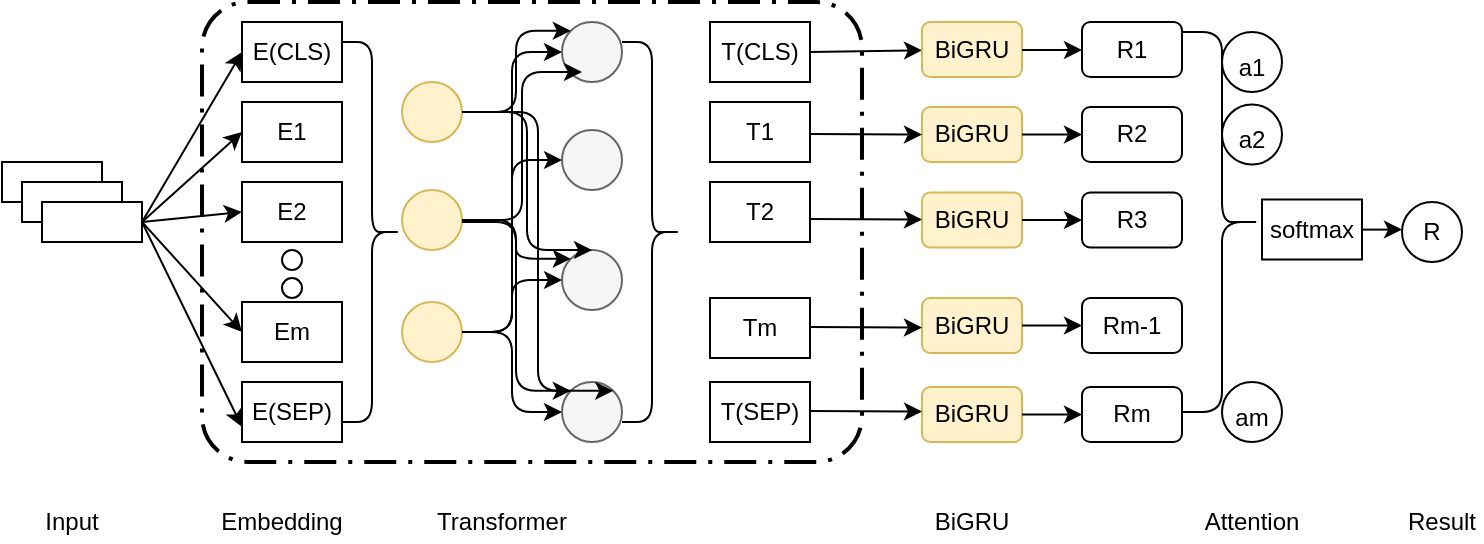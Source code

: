 <mxfile version="14.2.9" type="github">
  <diagram id="gOQnIYlH0-e6RpDGOTn3" name="Page-1">
    <mxGraphModel dx="1038" dy="548" grid="1" gridSize="10" guides="1" tooltips="1" connect="1" arrows="1" fold="1" page="1" pageScale="1" pageWidth="827" pageHeight="1169" math="0" shadow="0">
      <root>
        <mxCell id="0" />
        <mxCell id="1" parent="0" />
        <mxCell id="fXrZECT560juwDlaciR6-1" value="" style="rounded=0;whiteSpace=wrap;html=1;" parent="1" vertex="1">
          <mxGeometry x="10" y="190" width="50" height="20" as="geometry" />
        </mxCell>
        <mxCell id="fXrZECT560juwDlaciR6-2" value="" style="rounded=0;whiteSpace=wrap;html=1;" parent="1" vertex="1">
          <mxGeometry x="20" y="200" width="50" height="20" as="geometry" />
        </mxCell>
        <mxCell id="fXrZECT560juwDlaciR6-3" value="" style="rounded=0;whiteSpace=wrap;html=1;" parent="1" vertex="1">
          <mxGeometry x="30" y="210" width="50" height="20" as="geometry" />
        </mxCell>
        <mxCell id="fXrZECT560juwDlaciR6-5" value="" style="rounded=1;arcSize=10;dashed=1;strokeColor=#000000;fillColor=none;gradientColor=none;dashPattern=8 3 1 3;strokeWidth=2;" parent="1" vertex="1">
          <mxGeometry x="110" y="110" width="330" height="230" as="geometry" />
        </mxCell>
        <mxCell id="fXrZECT560juwDlaciR6-6" value="E(CLS)" style="rounded=0;whiteSpace=wrap;html=1;" parent="1" vertex="1">
          <mxGeometry x="130" y="120" width="50" height="30" as="geometry" />
        </mxCell>
        <mxCell id="fXrZECT560juwDlaciR6-7" value="E1" style="rounded=0;whiteSpace=wrap;html=1;" parent="1" vertex="1">
          <mxGeometry x="130" y="160" width="50" height="30" as="geometry" />
        </mxCell>
        <mxCell id="fXrZECT560juwDlaciR6-8" value="E2" style="rounded=0;whiteSpace=wrap;html=1;" parent="1" vertex="1">
          <mxGeometry x="130" y="200" width="50" height="30" as="geometry" />
        </mxCell>
        <mxCell id="fXrZECT560juwDlaciR6-9" value="Em&lt;span style=&quot;color: rgba(0 , 0 , 0 , 0) ; font-family: monospace ; font-size: 0px&quot;&gt;%3CmxGraphModel%3E%3Croot%3E%3CmxCell%20id%3D%220%22%2F%3E%3CmxCell%20id%3D%221%22%20parent%3D%220%22%2F%3E%3CmxCell%20id%3D%222%22%20value%3D%22E2%22%20style%3D%22rounded%3D0%3BwhiteSpace%3Dwrap%3Bhtml%3D1%3B%22%20vertex%3D%221%22%20parent%3D%221%22%3E%3CmxGeometry%20x%3D%22130%22%20y%3D%22200%22%20width%3D%2250%22%20height%3D%2230%22%20as%3D%22geometry%22%2F%3E%3C%2FmxCell%3E%3C%2Froot%3E%3C%2FmxGraphModel%3E&lt;/span&gt;" style="rounded=0;whiteSpace=wrap;html=1;" parent="1" vertex="1">
          <mxGeometry x="130" y="260" width="50" height="30" as="geometry" />
        </mxCell>
        <mxCell id="fXrZECT560juwDlaciR6-10" value="E(SEP)&lt;span style=&quot;color: rgba(0 , 0 , 0 , 0) ; font-family: monospace ; font-size: 0px&quot;&gt;%3CmxGraphModel%3E%3Croot%3E%3CmxCell%20id%3D%220%22%2F%3E%3CmxCell%20id%3D%221%22%20parent%3D%220%22%2F%3E%3CmxCell%20id%3D%222%22%20value%3D%22E2%22%20style%3D%22rounded%3D0%3BwhiteSpace%3Dwrap%3Bhtml%3D1%3B%22%20vertex%3D%221%22%20parent%3D%221%22%3E%3CmxGeometry%20x%3D%22130%22%20y%3D%22200%22%20width%3D%2250%22%20height%3D%2230%22%20as%3D%22geometry%22%2F%3E%3C%2FmxCell%3E%3C%2Froot%3E%3C%2FmxGraphModel%3E&lt;/span&gt;" style="rounded=0;whiteSpace=wrap;html=1;" parent="1" vertex="1">
          <mxGeometry x="130" y="300" width="50" height="30" as="geometry" />
        </mxCell>
        <mxCell id="fXrZECT560juwDlaciR6-12" value="" style="ellipse;whiteSpace=wrap;html=1;aspect=fixed;" parent="1" vertex="1">
          <mxGeometry x="150" y="234" width="10" height="10" as="geometry" />
        </mxCell>
        <mxCell id="fXrZECT560juwDlaciR6-13" value="" style="ellipse;whiteSpace=wrap;html=1;aspect=fixed;" parent="1" vertex="1">
          <mxGeometry x="150" y="248" width="10" height="10" as="geometry" />
        </mxCell>
        <mxCell id="fXrZECT560juwDlaciR6-14" value="Input" style="text;html=1;strokeColor=none;fillColor=none;align=center;verticalAlign=middle;whiteSpace=wrap;rounded=0;" parent="1" vertex="1">
          <mxGeometry x="25" y="360" width="40" height="20" as="geometry" />
        </mxCell>
        <mxCell id="fXrZECT560juwDlaciR6-16" value="" style="endArrow=classic;html=1;exitX=1;exitY=0.5;exitDx=0;exitDy=0;entryX=0;entryY=0.5;entryDx=0;entryDy=0;" parent="1" source="fXrZECT560juwDlaciR6-3" target="fXrZECT560juwDlaciR6-6" edge="1">
          <mxGeometry width="50" height="50" relative="1" as="geometry">
            <mxPoint x="200" y="250" as="sourcePoint" />
            <mxPoint x="250" y="200" as="targetPoint" />
          </mxGeometry>
        </mxCell>
        <mxCell id="fXrZECT560juwDlaciR6-17" value="" style="endArrow=classic;html=1;entryX=0;entryY=0.5;entryDx=0;entryDy=0;" parent="1" target="fXrZECT560juwDlaciR6-7" edge="1">
          <mxGeometry width="50" height="50" relative="1" as="geometry">
            <mxPoint x="80" y="220" as="sourcePoint" />
            <mxPoint x="140" y="145" as="targetPoint" />
          </mxGeometry>
        </mxCell>
        <mxCell id="fXrZECT560juwDlaciR6-18" value="" style="endArrow=classic;html=1;entryX=0;entryY=0.5;entryDx=0;entryDy=0;" parent="1" target="fXrZECT560juwDlaciR6-8" edge="1">
          <mxGeometry width="50" height="50" relative="1" as="geometry">
            <mxPoint x="80" y="220" as="sourcePoint" />
            <mxPoint x="150" y="155" as="targetPoint" />
          </mxGeometry>
        </mxCell>
        <mxCell id="fXrZECT560juwDlaciR6-19" value="" style="endArrow=classic;html=1;entryX=0;entryY=0.5;entryDx=0;entryDy=0;exitX=1;exitY=0.5;exitDx=0;exitDy=0;" parent="1" source="fXrZECT560juwDlaciR6-3" target="fXrZECT560juwDlaciR6-9" edge="1">
          <mxGeometry width="50" height="50" relative="1" as="geometry">
            <mxPoint x="90" y="230" as="sourcePoint" />
            <mxPoint x="140" y="225" as="targetPoint" />
          </mxGeometry>
        </mxCell>
        <mxCell id="fXrZECT560juwDlaciR6-20" value="" style="endArrow=classic;html=1;entryX=0;entryY=0.75;entryDx=0;entryDy=0;exitX=1;exitY=0.5;exitDx=0;exitDy=0;" parent="1" source="fXrZECT560juwDlaciR6-3" target="fXrZECT560juwDlaciR6-10" edge="1">
          <mxGeometry width="50" height="50" relative="1" as="geometry">
            <mxPoint x="90" y="230" as="sourcePoint" />
            <mxPoint x="140" y="285" as="targetPoint" />
          </mxGeometry>
        </mxCell>
        <mxCell id="fXrZECT560juwDlaciR6-21" value="Embedding" style="text;html=1;strokeColor=none;fillColor=none;align=center;verticalAlign=middle;whiteSpace=wrap;rounded=0;" parent="1" vertex="1">
          <mxGeometry x="130" y="360" width="40" height="20" as="geometry" />
        </mxCell>
        <mxCell id="fXrZECT560juwDlaciR6-22" value="" style="shape=curlyBracket;whiteSpace=wrap;html=1;rounded=1;direction=west;" parent="1" vertex="1">
          <mxGeometry x="180" y="130" width="30" height="190" as="geometry" />
        </mxCell>
        <mxCell id="fXrZECT560juwDlaciR6-23" value="" style="ellipse;whiteSpace=wrap;html=1;aspect=fixed;fillColor=#fff2cc;strokeColor=#d6b656;" parent="1" vertex="1">
          <mxGeometry x="210" y="150" width="30" height="30" as="geometry" />
        </mxCell>
        <mxCell id="fXrZECT560juwDlaciR6-24" value="" style="ellipse;whiteSpace=wrap;html=1;aspect=fixed;fillColor=#fff2cc;strokeColor=#d6b656;" parent="1" vertex="1">
          <mxGeometry x="210" y="204" width="30" height="30" as="geometry" />
        </mxCell>
        <mxCell id="fXrZECT560juwDlaciR6-25" value="" style="ellipse;whiteSpace=wrap;html=1;aspect=fixed;fillColor=#fff2cc;strokeColor=#d6b656;" parent="1" vertex="1">
          <mxGeometry x="210" y="260" width="30" height="30" as="geometry" />
        </mxCell>
        <mxCell id="fXrZECT560juwDlaciR6-26" value="" style="ellipse;whiteSpace=wrap;html=1;aspect=fixed;fillColor=#f5f5f5;strokeColor=#666666;fontColor=#333333;" parent="1" vertex="1">
          <mxGeometry x="290" y="174" width="30" height="30" as="geometry" />
        </mxCell>
        <mxCell id="fXrZECT560juwDlaciR6-27" value="" style="ellipse;whiteSpace=wrap;html=1;aspect=fixed;fillColor=#f5f5f5;strokeColor=#666666;fontColor=#333333;" parent="1" vertex="1">
          <mxGeometry x="290" y="234" width="30" height="30" as="geometry" />
        </mxCell>
        <mxCell id="fXrZECT560juwDlaciR6-28" value="" style="ellipse;whiteSpace=wrap;html=1;aspect=fixed;fillColor=#f5f5f5;strokeColor=#666666;fontColor=#333333;" parent="1" vertex="1">
          <mxGeometry x="290" y="300" width="30" height="30" as="geometry" />
        </mxCell>
        <mxCell id="fXrZECT560juwDlaciR6-29" value="" style="ellipse;whiteSpace=wrap;html=1;aspect=fixed;fillColor=#f5f5f5;strokeColor=#666666;fontColor=#333333;" parent="1" vertex="1">
          <mxGeometry x="290" y="120" width="30" height="30" as="geometry" />
        </mxCell>
        <mxCell id="fXrZECT560juwDlaciR6-31" value="" style="edgeStyle=elbowEdgeStyle;elbow=horizontal;endArrow=classic;html=1;exitX=1;exitY=0.5;exitDx=0;exitDy=0;entryX=0;entryY=0.5;entryDx=0;entryDy=0;" parent="1" source="fXrZECT560juwDlaciR6-25" target="fXrZECT560juwDlaciR6-29" edge="1">
          <mxGeometry width="50" height="50" relative="1" as="geometry">
            <mxPoint x="240" y="250" as="sourcePoint" />
            <mxPoint x="290" y="200" as="targetPoint" />
          </mxGeometry>
        </mxCell>
        <mxCell id="fXrZECT560juwDlaciR6-32" value="" style="edgeStyle=elbowEdgeStyle;elbow=horizontal;endArrow=classic;html=1;exitX=1;exitY=0.5;exitDx=0;exitDy=0;entryX=0;entryY=0.5;entryDx=0;entryDy=0;" parent="1" source="fXrZECT560juwDlaciR6-25" target="fXrZECT560juwDlaciR6-26" edge="1">
          <mxGeometry width="50" height="50" relative="1" as="geometry">
            <mxPoint x="250" y="285" as="sourcePoint" />
            <mxPoint x="300" y="145" as="targetPoint" />
          </mxGeometry>
        </mxCell>
        <mxCell id="fXrZECT560juwDlaciR6-33" value="" style="edgeStyle=elbowEdgeStyle;elbow=horizontal;endArrow=classic;html=1;exitX=1;exitY=0.5;exitDx=0;exitDy=0;entryX=0;entryY=0.5;entryDx=0;entryDy=0;" parent="1" source="fXrZECT560juwDlaciR6-25" target="fXrZECT560juwDlaciR6-27" edge="1">
          <mxGeometry width="50" height="50" relative="1" as="geometry">
            <mxPoint x="250" y="285" as="sourcePoint" />
            <mxPoint x="300" y="199" as="targetPoint" />
          </mxGeometry>
        </mxCell>
        <mxCell id="fXrZECT560juwDlaciR6-34" value="" style="edgeStyle=elbowEdgeStyle;elbow=horizontal;endArrow=classic;html=1;exitX=1;exitY=0.5;exitDx=0;exitDy=0;entryX=0;entryY=0.5;entryDx=0;entryDy=0;" parent="1" source="fXrZECT560juwDlaciR6-25" target="fXrZECT560juwDlaciR6-28" edge="1">
          <mxGeometry width="50" height="50" relative="1" as="geometry">
            <mxPoint x="250" y="285" as="sourcePoint" />
            <mxPoint x="300" y="259" as="targetPoint" />
          </mxGeometry>
        </mxCell>
        <mxCell id="fXrZECT560juwDlaciR6-35" value="" style="edgeStyle=elbowEdgeStyle;elbow=horizontal;endArrow=classic;html=1;exitX=1;exitY=0.5;exitDx=0;exitDy=0;entryX=0;entryY=0.5;entryDx=0;entryDy=0;" parent="1" source="fXrZECT560juwDlaciR6-24" edge="1">
          <mxGeometry width="50" height="50" relative="1" as="geometry">
            <mxPoint x="250" y="285" as="sourcePoint" />
            <mxPoint x="300" y="145" as="targetPoint" />
          </mxGeometry>
        </mxCell>
        <mxCell id="fXrZECT560juwDlaciR6-36" value="" style="edgeStyle=elbowEdgeStyle;elbow=horizontal;endArrow=classic;html=1;exitX=1;exitY=0.5;exitDx=0;exitDy=0;entryX=0;entryY=0;entryDx=0;entryDy=0;" parent="1" source="fXrZECT560juwDlaciR6-24" target="fXrZECT560juwDlaciR6-27" edge="1">
          <mxGeometry width="50" height="50" relative="1" as="geometry">
            <mxPoint x="250" y="229" as="sourcePoint" />
            <mxPoint x="310" y="155" as="targetPoint" />
          </mxGeometry>
        </mxCell>
        <mxCell id="fXrZECT560juwDlaciR6-39" value="" style="edgeStyle=elbowEdgeStyle;elbow=horizontal;endArrow=classic;html=1;entryX=0;entryY=0;entryDx=0;entryDy=0;" parent="1" target="fXrZECT560juwDlaciR6-28" edge="1">
          <mxGeometry width="50" height="50" relative="1" as="geometry">
            <mxPoint x="240" y="220" as="sourcePoint" />
            <mxPoint x="304.393" y="248.393" as="targetPoint" />
          </mxGeometry>
        </mxCell>
        <mxCell id="fXrZECT560juwDlaciR6-40" value="" style="edgeStyle=elbowEdgeStyle;elbow=horizontal;endArrow=classic;html=1;exitX=1;exitY=0.5;exitDx=0;exitDy=0;entryX=0;entryY=0;entryDx=0;entryDy=0;" parent="1" source="fXrZECT560juwDlaciR6-23" target="fXrZECT560juwDlaciR6-29" edge="1">
          <mxGeometry width="50" height="50" relative="1" as="geometry">
            <mxPoint x="250" y="229" as="sourcePoint" />
            <mxPoint x="310" y="155" as="targetPoint" />
          </mxGeometry>
        </mxCell>
        <mxCell id="fXrZECT560juwDlaciR6-41" value="" style="edgeStyle=elbowEdgeStyle;elbow=horizontal;endArrow=classic;html=1;entryX=0.5;entryY=0;entryDx=0;entryDy=0;" parent="1" target="fXrZECT560juwDlaciR6-27" edge="1">
          <mxGeometry width="50" height="50" relative="1" as="geometry">
            <mxPoint x="240" y="165" as="sourcePoint" />
            <mxPoint x="320" y="165" as="targetPoint" />
          </mxGeometry>
        </mxCell>
        <mxCell id="fXrZECT560juwDlaciR6-42" value="" style="edgeStyle=elbowEdgeStyle;elbow=horizontal;endArrow=classic;html=1;exitX=1;exitY=0.5;exitDx=0;exitDy=0;entryX=1;entryY=0;entryDx=0;entryDy=0;" parent="1" source="fXrZECT560juwDlaciR6-23" target="fXrZECT560juwDlaciR6-28" edge="1">
          <mxGeometry width="50" height="50" relative="1" as="geometry">
            <mxPoint x="270" y="249" as="sourcePoint" />
            <mxPoint x="330" y="175" as="targetPoint" />
          </mxGeometry>
        </mxCell>
        <mxCell id="fXrZECT560juwDlaciR6-48" value="Transformer" style="text;html=1;strokeColor=none;fillColor=none;align=center;verticalAlign=middle;whiteSpace=wrap;rounded=0;" parent="1" vertex="1">
          <mxGeometry x="240" y="360" width="40" height="20" as="geometry" />
        </mxCell>
        <mxCell id="fXrZECT560juwDlaciR6-49" value="T(CLS)" style="rounded=0;whiteSpace=wrap;html=1;" parent="1" vertex="1">
          <mxGeometry x="364" y="120" width="50" height="30" as="geometry" />
        </mxCell>
        <mxCell id="fXrZECT560juwDlaciR6-50" value="T1" style="rounded=0;whiteSpace=wrap;html=1;" parent="1" vertex="1">
          <mxGeometry x="364" y="160" width="50" height="30" as="geometry" />
        </mxCell>
        <mxCell id="fXrZECT560juwDlaciR6-51" value="T2" style="rounded=0;whiteSpace=wrap;html=1;" parent="1" vertex="1">
          <mxGeometry x="364" y="200" width="50" height="30" as="geometry" />
        </mxCell>
        <mxCell id="fXrZECT560juwDlaciR6-52" value="Tm" style="rounded=0;whiteSpace=wrap;html=1;" parent="1" vertex="1">
          <mxGeometry x="364" y="258" width="50" height="30" as="geometry" />
        </mxCell>
        <mxCell id="fXrZECT560juwDlaciR6-53" value="T(SEP)" style="rounded=0;whiteSpace=wrap;html=1;" parent="1" vertex="1">
          <mxGeometry x="364" y="300" width="50" height="30" as="geometry" />
        </mxCell>
        <mxCell id="fXrZECT560juwDlaciR6-56" value="" style="shape=curlyBracket;whiteSpace=wrap;html=1;rounded=1;direction=west;" parent="1" vertex="1">
          <mxGeometry x="320" y="130" width="30" height="190" as="geometry" />
        </mxCell>
        <mxCell id="fXrZECT560juwDlaciR6-59" value="" style="endArrow=classic;html=1;exitX=1;exitY=0.5;exitDx=0;exitDy=0;" parent="1" source="fXrZECT560juwDlaciR6-49" target="fXrZECT560juwDlaciR6-60" edge="1">
          <mxGeometry width="50" height="50" relative="1" as="geometry">
            <mxPoint x="480" y="350" as="sourcePoint" />
            <mxPoint x="460" y="135" as="targetPoint" />
          </mxGeometry>
        </mxCell>
        <mxCell id="fXrZECT560juwDlaciR6-60" value="BiGRU" style="rounded=1;whiteSpace=wrap;html=1;fillColor=#fff2cc;strokeColor=#d6b656;" parent="1" vertex="1">
          <mxGeometry x="470" y="120" width="50" height="27.5" as="geometry" />
        </mxCell>
        <mxCell id="fXrZECT560juwDlaciR6-61" value="BiGRU" style="rounded=1;whiteSpace=wrap;html=1;fillColor=#fff2cc;strokeColor=#d6b656;" parent="1" vertex="1">
          <mxGeometry x="470" y="162.5" width="50" height="27.5" as="geometry" />
        </mxCell>
        <mxCell id="fXrZECT560juwDlaciR6-62" value="BiGRU" style="rounded=1;whiteSpace=wrap;html=1;fillColor=#fff2cc;strokeColor=#d6b656;" parent="1" vertex="1">
          <mxGeometry x="470" y="205.25" width="50" height="27.5" as="geometry" />
        </mxCell>
        <mxCell id="fXrZECT560juwDlaciR6-63" value="BiGRU" style="rounded=1;whiteSpace=wrap;html=1;fillColor=#fff2cc;strokeColor=#d6b656;" parent="1" vertex="1">
          <mxGeometry x="470" y="258" width="50" height="27.5" as="geometry" />
        </mxCell>
        <mxCell id="fXrZECT560juwDlaciR6-64" value="BiGRU" style="rounded=1;whiteSpace=wrap;html=1;fillColor=#fff2cc;strokeColor=#d6b656;" parent="1" vertex="1">
          <mxGeometry x="470" y="302.5" width="50" height="27.5" as="geometry" />
        </mxCell>
        <mxCell id="fXrZECT560juwDlaciR6-65" value="" style="endArrow=classic;html=1;entryX=0;entryY=0.5;entryDx=0;entryDy=0;" parent="1" target="fXrZECT560juwDlaciR6-61" edge="1">
          <mxGeometry width="50" height="50" relative="1" as="geometry">
            <mxPoint x="414" y="176" as="sourcePoint" />
            <mxPoint x="480" y="144.136" as="targetPoint" />
          </mxGeometry>
        </mxCell>
        <mxCell id="fXrZECT560juwDlaciR6-66" value="" style="endArrow=classic;html=1;entryX=0;entryY=0.5;entryDx=0;entryDy=0;" parent="1" edge="1">
          <mxGeometry width="50" height="50" relative="1" as="geometry">
            <mxPoint x="414" y="218.5" as="sourcePoint" />
            <mxPoint x="470" y="218.75" as="targetPoint" />
          </mxGeometry>
        </mxCell>
        <mxCell id="fXrZECT560juwDlaciR6-67" value="" style="endArrow=classic;html=1;entryX=0;entryY=0.5;entryDx=0;entryDy=0;" parent="1" edge="1">
          <mxGeometry width="50" height="50" relative="1" as="geometry">
            <mxPoint x="414" y="272.5" as="sourcePoint" />
            <mxPoint x="470" y="272.75" as="targetPoint" />
          </mxGeometry>
        </mxCell>
        <mxCell id="fXrZECT560juwDlaciR6-68" value="" style="endArrow=classic;html=1;entryX=0;entryY=0.5;entryDx=0;entryDy=0;" parent="1" edge="1">
          <mxGeometry width="50" height="50" relative="1" as="geometry">
            <mxPoint x="414" y="314.5" as="sourcePoint" />
            <mxPoint x="470" y="314.75" as="targetPoint" />
          </mxGeometry>
        </mxCell>
        <mxCell id="fXrZECT560juwDlaciR6-69" value="" style="shape=curlyBracket;whiteSpace=wrap;html=1;rounded=1;direction=west;" parent="1" vertex="1">
          <mxGeometry x="600" y="125" width="40" height="190" as="geometry" />
        </mxCell>
        <mxCell id="fXrZECT560juwDlaciR6-70" value="R1" style="rounded=1;whiteSpace=wrap;html=1;" parent="1" vertex="1">
          <mxGeometry x="550" y="120" width="50" height="27.5" as="geometry" />
        </mxCell>
        <mxCell id="fXrZECT560juwDlaciR6-71" value="R2" style="rounded=1;whiteSpace=wrap;html=1;" parent="1" vertex="1">
          <mxGeometry x="550" y="162.5" width="50" height="27.5" as="geometry" />
        </mxCell>
        <mxCell id="fXrZECT560juwDlaciR6-72" value="R3" style="rounded=1;whiteSpace=wrap;html=1;" parent="1" vertex="1">
          <mxGeometry x="550" y="205.25" width="50" height="27.5" as="geometry" />
        </mxCell>
        <mxCell id="fXrZECT560juwDlaciR6-73" value="Rm-1" style="rounded=1;whiteSpace=wrap;html=1;" parent="1" vertex="1">
          <mxGeometry x="550" y="258" width="50" height="27.5" as="geometry" />
        </mxCell>
        <mxCell id="fXrZECT560juwDlaciR6-74" value="Rm" style="rounded=1;whiteSpace=wrap;html=1;" parent="1" vertex="1">
          <mxGeometry x="550" y="302.5" width="50" height="27.5" as="geometry" />
        </mxCell>
        <mxCell id="fXrZECT560juwDlaciR6-75" value="" style="ellipse;whiteSpace=wrap;html=1;aspect=fixed;" parent="1" vertex="1">
          <mxGeometry x="620" y="125" width="30" height="30" as="geometry" />
        </mxCell>
        <mxCell id="fXrZECT560juwDlaciR6-76" value="a1" style="text;html=1;strokeColor=none;fillColor=none;align=center;verticalAlign=middle;whiteSpace=wrap;rounded=0;" parent="1" vertex="1">
          <mxGeometry x="620" y="135" width="30" height="15" as="geometry" />
        </mxCell>
        <mxCell id="fXrZECT560juwDlaciR6-78" value="" style="ellipse;whiteSpace=wrap;html=1;aspect=fixed;" parent="1" vertex="1">
          <mxGeometry x="620" y="161.25" width="30" height="30" as="geometry" />
        </mxCell>
        <mxCell id="fXrZECT560juwDlaciR6-79" value="a2" style="text;html=1;strokeColor=none;fillColor=none;align=center;verticalAlign=middle;whiteSpace=wrap;rounded=0;" parent="1" vertex="1">
          <mxGeometry x="620" y="171.25" width="30" height="15" as="geometry" />
        </mxCell>
        <mxCell id="fXrZECT560juwDlaciR6-80" value="" style="ellipse;whiteSpace=wrap;html=1;aspect=fixed;" parent="1" vertex="1">
          <mxGeometry x="620" y="300" width="30" height="30" as="geometry" />
        </mxCell>
        <mxCell id="fXrZECT560juwDlaciR6-81" value="am" style="text;html=1;strokeColor=none;fillColor=none;align=center;verticalAlign=middle;whiteSpace=wrap;rounded=0;" parent="1" vertex="1">
          <mxGeometry x="620" y="310" width="30" height="15" as="geometry" />
        </mxCell>
        <mxCell id="fXrZECT560juwDlaciR6-82" value="Attention" style="text;html=1;strokeColor=none;fillColor=none;align=center;verticalAlign=middle;whiteSpace=wrap;rounded=0;" parent="1" vertex="1">
          <mxGeometry x="615" y="360" width="40" height="20" as="geometry" />
        </mxCell>
        <mxCell id="fXrZECT560juwDlaciR6-83" value="BiGRU" style="text;html=1;strokeColor=none;fillColor=none;align=center;verticalAlign=middle;whiteSpace=wrap;rounded=0;" parent="1" vertex="1">
          <mxGeometry x="475" y="360" width="40" height="20" as="geometry" />
        </mxCell>
        <mxCell id="fXrZECT560juwDlaciR6-86" style="edgeStyle=orthogonalEdgeStyle;rounded=0;orthogonalLoop=1;jettySize=auto;html=1;" parent="1" source="fXrZECT560juwDlaciR6-85" edge="1">
          <mxGeometry relative="1" as="geometry">
            <mxPoint x="710" y="223.75" as="targetPoint" />
          </mxGeometry>
        </mxCell>
        <mxCell id="fXrZECT560juwDlaciR6-85" value="softmax" style="rounded=0;whiteSpace=wrap;html=1;" parent="1" vertex="1">
          <mxGeometry x="640" y="208.75" width="50" height="30" as="geometry" />
        </mxCell>
        <mxCell id="fXrZECT560juwDlaciR6-87" value="R" style="ellipse;whiteSpace=wrap;html=1;aspect=fixed;" parent="1" vertex="1">
          <mxGeometry x="710" y="210" width="30" height="30" as="geometry" />
        </mxCell>
        <mxCell id="fXrZECT560juwDlaciR6-88" value="Result" style="text;html=1;strokeColor=none;fillColor=none;align=center;verticalAlign=middle;whiteSpace=wrap;rounded=0;" parent="1" vertex="1">
          <mxGeometry x="710" y="360" width="40" height="20" as="geometry" />
        </mxCell>
        <mxCell id="fXrZECT560juwDlaciR6-89" value="" style="endArrow=classic;html=1;" parent="1" edge="1">
          <mxGeometry width="50" height="50" relative="1" as="geometry">
            <mxPoint x="520" y="134" as="sourcePoint" />
            <mxPoint x="550" y="134" as="targetPoint" />
          </mxGeometry>
        </mxCell>
        <mxCell id="fXrZECT560juwDlaciR6-91" value="" style="endArrow=classic;html=1;entryX=0;entryY=0.5;entryDx=0;entryDy=0;exitX=1;exitY=0.5;exitDx=0;exitDy=0;" parent="1" source="fXrZECT560juwDlaciR6-61" target="fXrZECT560juwDlaciR6-71" edge="1">
          <mxGeometry width="50" height="50" relative="1" as="geometry">
            <mxPoint x="530" y="144" as="sourcePoint" />
            <mxPoint x="560" y="144" as="targetPoint" />
          </mxGeometry>
        </mxCell>
        <mxCell id="fXrZECT560juwDlaciR6-92" value="" style="endArrow=classic;html=1;entryX=0;entryY=0.5;entryDx=0;entryDy=0;exitX=1;exitY=0.5;exitDx=0;exitDy=0;" parent="1" source="fXrZECT560juwDlaciR6-62" target="fXrZECT560juwDlaciR6-72" edge="1">
          <mxGeometry width="50" height="50" relative="1" as="geometry">
            <mxPoint x="530" y="186.25" as="sourcePoint" />
            <mxPoint x="560" y="186.25" as="targetPoint" />
          </mxGeometry>
        </mxCell>
        <mxCell id="fXrZECT560juwDlaciR6-93" value="" style="endArrow=classic;html=1;entryX=0;entryY=0.5;entryDx=0;entryDy=0;exitX=1;exitY=0.5;exitDx=0;exitDy=0;" parent="1" source="fXrZECT560juwDlaciR6-63" target="fXrZECT560juwDlaciR6-73" edge="1">
          <mxGeometry width="50" height="50" relative="1" as="geometry">
            <mxPoint x="530" y="229" as="sourcePoint" />
            <mxPoint x="560" y="229" as="targetPoint" />
          </mxGeometry>
        </mxCell>
        <mxCell id="fXrZECT560juwDlaciR6-94" value="" style="endArrow=classic;html=1;entryX=0;entryY=0.5;entryDx=0;entryDy=0;exitX=1;exitY=0.5;exitDx=0;exitDy=0;" parent="1" source="fXrZECT560juwDlaciR6-64" target="fXrZECT560juwDlaciR6-74" edge="1">
          <mxGeometry width="50" height="50" relative="1" as="geometry">
            <mxPoint x="530" y="281.75" as="sourcePoint" />
            <mxPoint x="560" y="281.75" as="targetPoint" />
          </mxGeometry>
        </mxCell>
      </root>
    </mxGraphModel>
  </diagram>
</mxfile>
